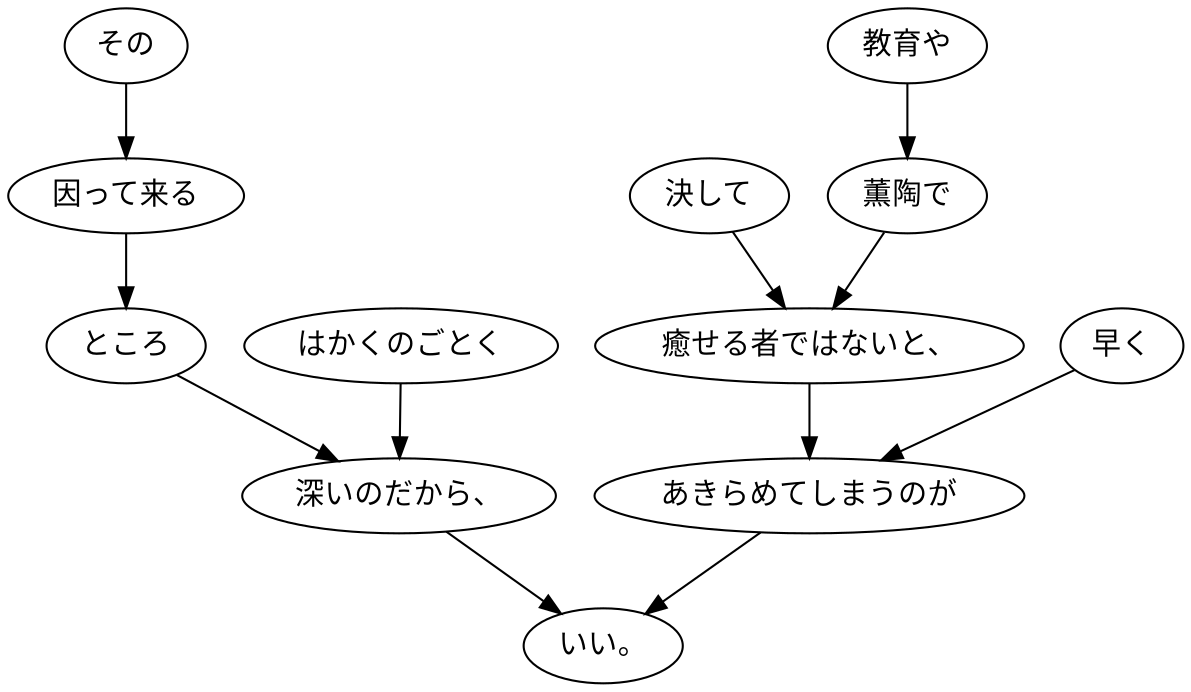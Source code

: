 digraph graph6617 {
	node0 [label="その"];
	node1 [label="因って来る"];
	node2 [label="ところ"];
	node3 [label="はかくのごとく"];
	node4 [label="深いのだから、"];
	node5 [label="決して"];
	node6 [label="教育や"];
	node7 [label="薫陶で"];
	node8 [label="癒せる者ではないと、"];
	node9 [label="早く"];
	node10 [label="あきらめてしまうのが"];
	node11 [label="いい。"];
	node0 -> node1;
	node1 -> node2;
	node2 -> node4;
	node3 -> node4;
	node4 -> node11;
	node5 -> node8;
	node6 -> node7;
	node7 -> node8;
	node8 -> node10;
	node9 -> node10;
	node10 -> node11;
}
